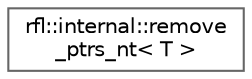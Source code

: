 digraph "类继承关系图"
{
 // LATEX_PDF_SIZE
  bgcolor="transparent";
  edge [fontname=Helvetica,fontsize=10,labelfontname=Helvetica,labelfontsize=10];
  node [fontname=Helvetica,fontsize=10,shape=box,height=0.2,width=0.4];
  rankdir="LR";
  Node0 [id="Node000000",label="rfl::internal::remove\l_ptrs_nt\< T \>",height=0.2,width=0.4,color="grey40", fillcolor="white", style="filled",URL="$structrfl_1_1internal_1_1remove__ptrs__nt.html",tooltip=" "];
}
